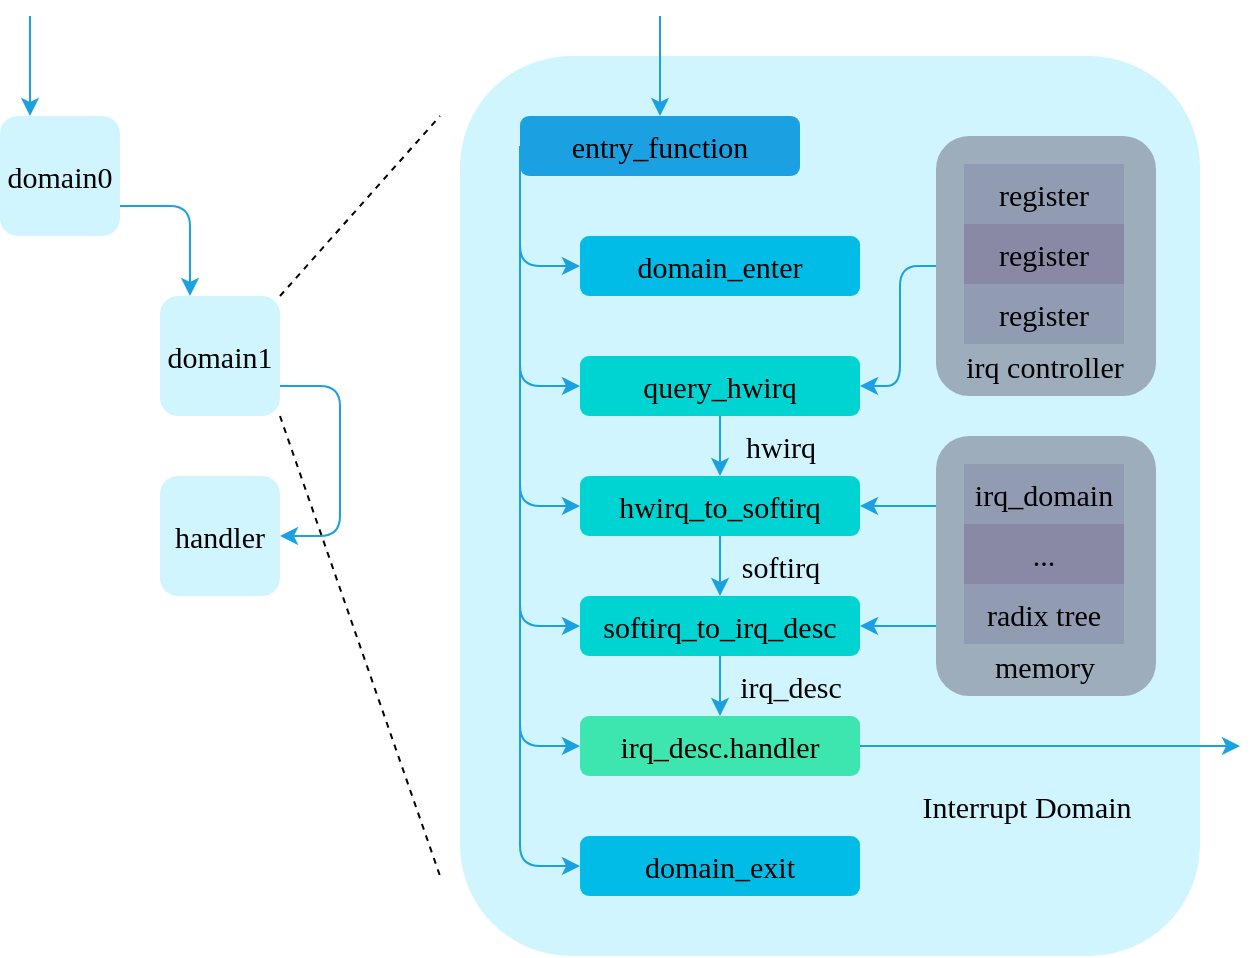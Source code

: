 <mxfile scale="1" border="0" disableSvgWarning="true" version="20.8.16" type="device"><diagram id="vnx4QcKmEqomslrF8-B6" name="Page-1"><mxGraphModel dx="668" dy="637" grid="1" gridSize="10" guides="1" tooltips="1" connect="1" arrows="1" fold="1" page="1" pageScale="1" pageWidth="827" pageHeight="1169" math="0" shadow="0"><root><mxCell id="0"/><mxCell id="1" parent="0"/><mxCell id="46" value="" style="group" parent="1" vertex="1" connectable="0"><mxGeometry x="390" y="30" width="370" height="470" as="geometry"/></mxCell><mxCell id="44" value="" style="rounded=1;whiteSpace=wrap;html=1;fontFamily=Times New Roman;fontSize=15;fillColor=#D0F5FF;strokeColor=none;" parent="46" vertex="1"><mxGeometry y="20" width="370" height="450" as="geometry"/></mxCell><mxCell id="2" value="entry_function" style="rounded=1;whiteSpace=wrap;html=1;fontFamily=Times New Roman;fontSize=15;strokeColor=none;fillColor=#1BA1E2;" parent="46" vertex="1"><mxGeometry x="30" y="50" width="140" height="30" as="geometry"/></mxCell><mxCell id="4" value="" style="endArrow=classic;html=1;fontFamily=Times New Roman;fontSize=15;entryX=0.5;entryY=0;entryDx=0;entryDy=0;strokeColor=#1BA1E2;" parent="46" target="2" edge="1"><mxGeometry width="50" height="50" relative="1" as="geometry"><mxPoint x="100" as="sourcePoint"/><mxPoint x="-40" y="30" as="targetPoint"/></mxGeometry></mxCell><mxCell id="6" value="domain_enter" style="rounded=1;whiteSpace=wrap;html=1;fontFamily=Times New Roman;fontSize=15;strokeColor=none;fillColor=#00BCE6;" parent="46" vertex="1"><mxGeometry x="60" y="110" width="140" height="30" as="geometry"/></mxCell><mxCell id="7" value="domain_exit" style="rounded=1;whiteSpace=wrap;html=1;fontFamily=Times New Roman;fontSize=15;strokeColor=none;fillColor=#00BCE6;" parent="46" vertex="1"><mxGeometry x="60" y="410" width="140" height="30" as="geometry"/></mxCell><mxCell id="8" value="query_hwirq" style="rounded=1;whiteSpace=wrap;html=1;fontFamily=Times New Roman;fontSize=15;fillColor=#00D4D3;strokeColor=none;" parent="46" vertex="1"><mxGeometry x="60" y="170" width="140" height="30" as="geometry"/></mxCell><mxCell id="9" value="" style="endArrow=classic;html=1;fontFamily=Times New Roman;fontSize=15;exitX=0;exitY=0.5;exitDx=0;exitDy=0;entryX=0;entryY=0.5;entryDx=0;entryDy=0;strokeColor=#1BA1E2;" parent="46" source="2" target="6" edge="1"><mxGeometry width="50" height="50" relative="1" as="geometry"><mxPoint y="150" as="sourcePoint"/><mxPoint x="50" y="100" as="targetPoint"/><Array as="points"><mxPoint x="30" y="125"/></Array></mxGeometry></mxCell><mxCell id="10" value="" style="endArrow=classic;html=1;fontFamily=Times New Roman;fontSize=15;exitX=0;exitY=0.5;exitDx=0;exitDy=0;entryX=0;entryY=0.5;entryDx=0;entryDy=0;strokeColor=#1BA1E2;" parent="46" source="2" target="8" edge="1"><mxGeometry width="50" height="50" relative="1" as="geometry"><mxPoint x="-40" y="240" as="sourcePoint"/><mxPoint x="10" y="190" as="targetPoint"/><Array as="points"><mxPoint x="30" y="185"/></Array></mxGeometry></mxCell><mxCell id="12" style="edgeStyle=none;html=1;exitX=0;exitY=0.5;exitDx=0;exitDy=0;entryX=1;entryY=0.5;entryDx=0;entryDy=0;fontFamily=Times New Roman;fontSize=15;strokeColor=#1BA1E2;" parent="46" source="27" target="8" edge="1"><mxGeometry relative="1" as="geometry"><mxPoint x="230" y="45" as="sourcePoint"/><Array as="points"><mxPoint x="220" y="125"/><mxPoint x="220" y="185"/></Array></mxGeometry></mxCell><mxCell id="13" value="hwirq_to_softirq" style="rounded=1;whiteSpace=wrap;html=1;fontFamily=Times New Roman;fontSize=15;fillColor=#00D4D3;strokeColor=none;" parent="46" vertex="1"><mxGeometry x="60" y="230" width="140" height="30" as="geometry"/></mxCell><mxCell id="15" value="hwirq" style="text;html=1;align=center;verticalAlign=middle;resizable=0;points=[];autosize=1;strokeColor=none;fillColor=none;fontSize=15;fontFamily=Times New Roman;" parent="46" vertex="1"><mxGeometry x="130" y="200" width="60" height="30" as="geometry"/></mxCell><mxCell id="14" style="edgeStyle=none;html=1;exitX=0.5;exitY=1;exitDx=0;exitDy=0;entryX=0.5;entryY=0;entryDx=0;entryDy=0;fontFamily=Times New Roman;fontSize=15;strokeColor=#1BA1E2;" parent="46" source="8" target="13" edge="1"><mxGeometry relative="1" as="geometry"/></mxCell><mxCell id="16" value="" style="endArrow=classic;html=1;fontFamily=Times New Roman;fontSize=15;exitX=0;exitY=0.5;exitDx=0;exitDy=0;entryX=0;entryY=0.5;entryDx=0;entryDy=0;strokeColor=#1BA1E2;" parent="46" source="2" target="13" edge="1"><mxGeometry width="50" height="50" relative="1" as="geometry"><mxPoint x="-30" y="290" as="sourcePoint"/><mxPoint x="20" y="240" as="targetPoint"/><Array as="points"><mxPoint x="30" y="245"/></Array></mxGeometry></mxCell><mxCell id="18" style="edgeStyle=none;html=1;exitX=0.018;exitY=0.269;exitDx=0;exitDy=0;entryX=1;entryY=0.5;entryDx=0;entryDy=0;fontFamily=Times New Roman;fontSize=15;exitPerimeter=0;strokeColor=#1BA1E2;" parent="46" source="33" target="13" edge="1"><mxGeometry relative="1" as="geometry"><mxPoint x="230" y="245" as="sourcePoint"/></mxGeometry></mxCell><mxCell id="19" value="softirq_to_irq_desc" style="rounded=1;whiteSpace=wrap;html=1;fontFamily=Times New Roman;fontSize=15;fillColor=#00D4D3;strokeColor=none;" parent="46" vertex="1"><mxGeometry x="60" y="290" width="140" height="30" as="geometry"/></mxCell><mxCell id="21" value="softirq" style="text;html=1;align=center;verticalAlign=middle;resizable=0;points=[];autosize=1;strokeColor=none;fillColor=none;fontSize=15;fontFamily=Times New Roman;" parent="46" vertex="1"><mxGeometry x="130" y="260" width="60" height="30" as="geometry"/></mxCell><mxCell id="24" value="irq_desc.handler" style="rounded=1;whiteSpace=wrap;html=1;fontFamily=Times New Roman;fontSize=15;fillColor=#3EE6AF;strokeColor=none;" parent="46" vertex="1"><mxGeometry x="60" y="350" width="140" height="30" as="geometry"/></mxCell><mxCell id="39" value="" style="endArrow=classic;html=1;fontFamily=Times New Roman;fontSize=15;entryX=1;entryY=0.5;entryDx=0;entryDy=0;exitX=0;exitY=0.731;exitDx=0;exitDy=0;exitPerimeter=0;strokeColor=#1BA1E2;" parent="46" source="33" target="19" edge="1"><mxGeometry width="50" height="50" relative="1" as="geometry"><mxPoint x="180" y="380" as="sourcePoint"/><mxPoint x="230" y="330" as="targetPoint"/></mxGeometry></mxCell><mxCell id="27" value="" style="rounded=1;whiteSpace=wrap;html=1;fontFamily=Times New Roman;fontSize=15;container=0;fillColor=#9DADBC;strokeColor=none;" parent="46" vertex="1"><mxGeometry x="238" y="60" width="110" height="130" as="geometry"/></mxCell><mxCell id="28" value="register" style="rounded=0;whiteSpace=wrap;html=1;fontFamily=Times New Roman;fontSize=15;container=0;fillColor=#919BB2;strokeColor=none;" parent="46" vertex="1"><mxGeometry x="252" y="74" width="80" height="30" as="geometry"/></mxCell><mxCell id="29" value="register" style="rounded=0;whiteSpace=wrap;html=1;fontFamily=Times New Roman;fontSize=15;container=0;fillColor=#8A89A5;strokeColor=none;" parent="46" vertex="1"><mxGeometry x="252" y="104" width="80" height="30" as="geometry"/></mxCell><mxCell id="30" value="register" style="rounded=0;whiteSpace=wrap;html=1;fontFamily=Times New Roman;fontSize=15;container=0;fillColor=#919BB2;strokeColor=none;" parent="46" vertex="1"><mxGeometry x="252" y="134" width="80" height="30" as="geometry"/></mxCell><mxCell id="40" value="" style="endArrow=classic;html=1;fontFamily=Times New Roman;fontSize=15;exitX=0;exitY=0.5;exitDx=0;exitDy=0;entryX=0;entryY=0.5;entryDx=0;entryDy=0;strokeColor=#1BA1E2;" parent="46" source="2" target="19" edge="1"><mxGeometry width="50" height="50" relative="1" as="geometry"><mxPoint x="-70" y="160" as="sourcePoint"/><mxPoint x="-20" y="110" as="targetPoint"/><Array as="points"><mxPoint x="30" y="305"/></Array></mxGeometry></mxCell><mxCell id="41" value="" style="endArrow=classic;html=1;fontFamily=Times New Roman;fontSize=15;exitX=0;exitY=0.5;exitDx=0;exitDy=0;entryX=0;entryY=0.5;entryDx=0;entryDy=0;strokeColor=#1BA1E2;" parent="46" source="2" target="24" edge="1"><mxGeometry width="50" height="50" relative="1" as="geometry"><mxPoint x="-140" y="220" as="sourcePoint"/><mxPoint x="-90" y="170" as="targetPoint"/><Array as="points"><mxPoint x="30" y="365"/></Array></mxGeometry></mxCell><mxCell id="20" style="edgeStyle=none;html=1;exitX=0.5;exitY=1;exitDx=0;exitDy=0;entryX=0.5;entryY=0;entryDx=0;entryDy=0;fontFamily=Times New Roman;fontSize=15;strokeColor=#1BA1E2;" parent="46" source="13" target="19" edge="1"><mxGeometry relative="1" as="geometry"/></mxCell><mxCell id="42" value="" style="endArrow=classic;html=1;fontFamily=Times New Roman;fontSize=15;exitX=0;exitY=0.5;exitDx=0;exitDy=0;entryX=0;entryY=0.5;entryDx=0;entryDy=0;strokeColor=#1BA1E2;" parent="46" source="2" target="7" edge="1"><mxGeometry width="50" height="50" relative="1" as="geometry"><mxPoint x="-30" y="180" as="sourcePoint"/><mxPoint x="20" y="130" as="targetPoint"/><Array as="points"><mxPoint x="30" y="425"/></Array></mxGeometry></mxCell><mxCell id="45" value="Interrupt Domain" style="text;html=1;align=center;verticalAlign=middle;resizable=0;points=[];autosize=1;strokeColor=none;fillColor=none;fontSize=15;fontFamily=Times New Roman;" parent="46" vertex="1"><mxGeometry x="218" y="380" width="130" height="30" as="geometry"/></mxCell><mxCell id="32" value="" style="group" parent="46" vertex="1" connectable="0"><mxGeometry x="238" y="210" width="120" height="130" as="geometry"/></mxCell><mxCell id="33" value="" style="rounded=1;whiteSpace=wrap;html=1;fontFamily=Times New Roman;fontSize=15;fillColor=#9DADBC;strokeColor=none;" parent="32" vertex="1"><mxGeometry width="110" height="130" as="geometry"/></mxCell><mxCell id="34" value="irq_domain" style="rounded=0;whiteSpace=wrap;html=1;fontFamily=Times New Roman;fontSize=15;fillColor=#919BB2;strokeColor=none;" parent="32" vertex="1"><mxGeometry x="14" y="14" width="80" height="30" as="geometry"/></mxCell><mxCell id="35" value="..." style="rounded=0;whiteSpace=wrap;html=1;fontFamily=Times New Roman;fontSize=15;fillColor=#8A89A5;strokeColor=none;" parent="32" vertex="1"><mxGeometry x="14" y="44" width="80" height="30" as="geometry"/></mxCell><mxCell id="36" value="radix tree" style="rounded=0;whiteSpace=wrap;html=1;fontFamily=Times New Roman;fontSize=15;fillColor=#919BB2;strokeColor=none;" parent="32" vertex="1"><mxGeometry x="14" y="74" width="80" height="30" as="geometry"/></mxCell><mxCell id="48" value="memory" style="text;html=1;align=center;verticalAlign=middle;resizable=0;points=[];autosize=1;strokeColor=none;fillColor=none;fontSize=15;fontFamily=Times New Roman;" parent="32" vertex="1"><mxGeometry x="19" y="100" width="70" height="30" as="geometry"/></mxCell><mxCell id="47" value="irq controller" style="text;html=1;align=center;verticalAlign=middle;resizable=0;points=[];autosize=1;strokeColor=none;fillColor=none;fontSize=15;fontFamily=Times New Roman;" parent="46" vertex="1"><mxGeometry x="242" y="160" width="100" height="30" as="geometry"/></mxCell><mxCell id="57" value="" style="endArrow=classic;html=1;strokeColor=#1BA1E2;fontFamily=Times New Roman;fontSize=15;exitX=0.5;exitY=1;exitDx=0;exitDy=0;entryX=0.5;entryY=0;entryDx=0;entryDy=0;" parent="46" source="19" target="24" edge="1"><mxGeometry width="50" height="50" relative="1" as="geometry"><mxPoint x="100" y="380" as="sourcePoint"/><mxPoint x="150" y="330" as="targetPoint"/></mxGeometry></mxCell><mxCell id="58" value="irq_desc" style="text;html=1;align=center;verticalAlign=middle;resizable=0;points=[];autosize=1;strokeColor=none;fillColor=none;fontSize=15;fontFamily=Times New Roman;" parent="46" vertex="1"><mxGeometry x="130" y="320" width="70" height="30" as="geometry"/></mxCell><mxCell id="49" value="" style="endArrow=classic;html=1;strokeColor=#1BA1E2;fontFamily=Times New Roman;fontSize=15;exitX=1;exitY=0.5;exitDx=0;exitDy=0;" parent="1" source="24" edge="1"><mxGeometry width="50" height="50" relative="1" as="geometry"><mxPoint x="770" y="420" as="sourcePoint"/><mxPoint x="780" y="395" as="targetPoint"/></mxGeometry></mxCell><mxCell id="52" style="edgeStyle=none;html=1;exitX=1;exitY=0.75;exitDx=0;exitDy=0;entryX=0.25;entryY=0;entryDx=0;entryDy=0;strokeColor=#1BA1E2;fontFamily=Times New Roman;fontSize=15;" parent="1" source="50" target="51" edge="1"><mxGeometry relative="1" as="geometry"><Array as="points"><mxPoint x="255" y="125"/></Array></mxGeometry></mxCell><mxCell id="50" value="domain0" style="rounded=1;whiteSpace=wrap;html=1;strokeColor=none;fontFamily=Times New Roman;fontSize=15;fillColor=#D0F5FF;" parent="1" vertex="1"><mxGeometry x="160" y="80" width="60" height="60" as="geometry"/></mxCell><mxCell id="51" value="domain1" style="rounded=1;whiteSpace=wrap;html=1;strokeColor=none;fontFamily=Times New Roman;fontSize=15;fillColor=#D0F5FF;" parent="1" vertex="1"><mxGeometry x="240" y="170" width="60" height="60" as="geometry"/></mxCell><mxCell id="53" value="handler" style="rounded=1;whiteSpace=wrap;html=1;strokeColor=none;fontFamily=Times New Roman;fontSize=15;fillColor=#D0F5FF;" parent="1" vertex="1"><mxGeometry x="240" y="260" width="60" height="60" as="geometry"/></mxCell><mxCell id="54" value="" style="endArrow=classic;html=1;strokeColor=#1BA1E2;fontFamily=Times New Roman;fontSize=15;exitX=1;exitY=0.75;exitDx=0;exitDy=0;entryX=1;entryY=0.5;entryDx=0;entryDy=0;" parent="1" source="51" target="53" edge="1"><mxGeometry width="50" height="50" relative="1" as="geometry"><mxPoint x="330" y="250" as="sourcePoint"/><mxPoint x="340" y="215" as="targetPoint"/><Array as="points"><mxPoint x="330" y="215"/><mxPoint x="330" y="290"/></Array></mxGeometry></mxCell><mxCell id="55" value="" style="endArrow=none;dashed=1;html=1;strokeColor=#000000;fontFamily=Times New Roman;fontSize=15;" parent="1" edge="1"><mxGeometry width="50" height="50" relative="1" as="geometry"><mxPoint x="300" y="170" as="sourcePoint"/><mxPoint x="380" y="80" as="targetPoint"/></mxGeometry></mxCell><mxCell id="56" value="" style="endArrow=none;dashed=1;html=1;strokeColor=#000000;fontFamily=Times New Roman;fontSize=15;exitX=1;exitY=1;exitDx=0;exitDy=0;" parent="1" source="51" edge="1"><mxGeometry width="50" height="50" relative="1" as="geometry"><mxPoint x="230" y="470" as="sourcePoint"/><mxPoint x="380" y="460" as="targetPoint"/></mxGeometry></mxCell><mxCell id="60" style="edgeStyle=none;html=1;entryX=0.25;entryY=0;entryDx=0;entryDy=0;strokeColor=#1BA1E2;fontFamily=Times New Roman;fontSize=15;" parent="1" target="50" edge="1"><mxGeometry relative="1" as="geometry"><mxPoint x="175" y="30" as="sourcePoint"/><mxPoint x="160" y="75" as="targetPoint"/><Array as="points"><mxPoint x="175" y="50"/></Array></mxGeometry></mxCell></root></mxGraphModel></diagram></mxfile>